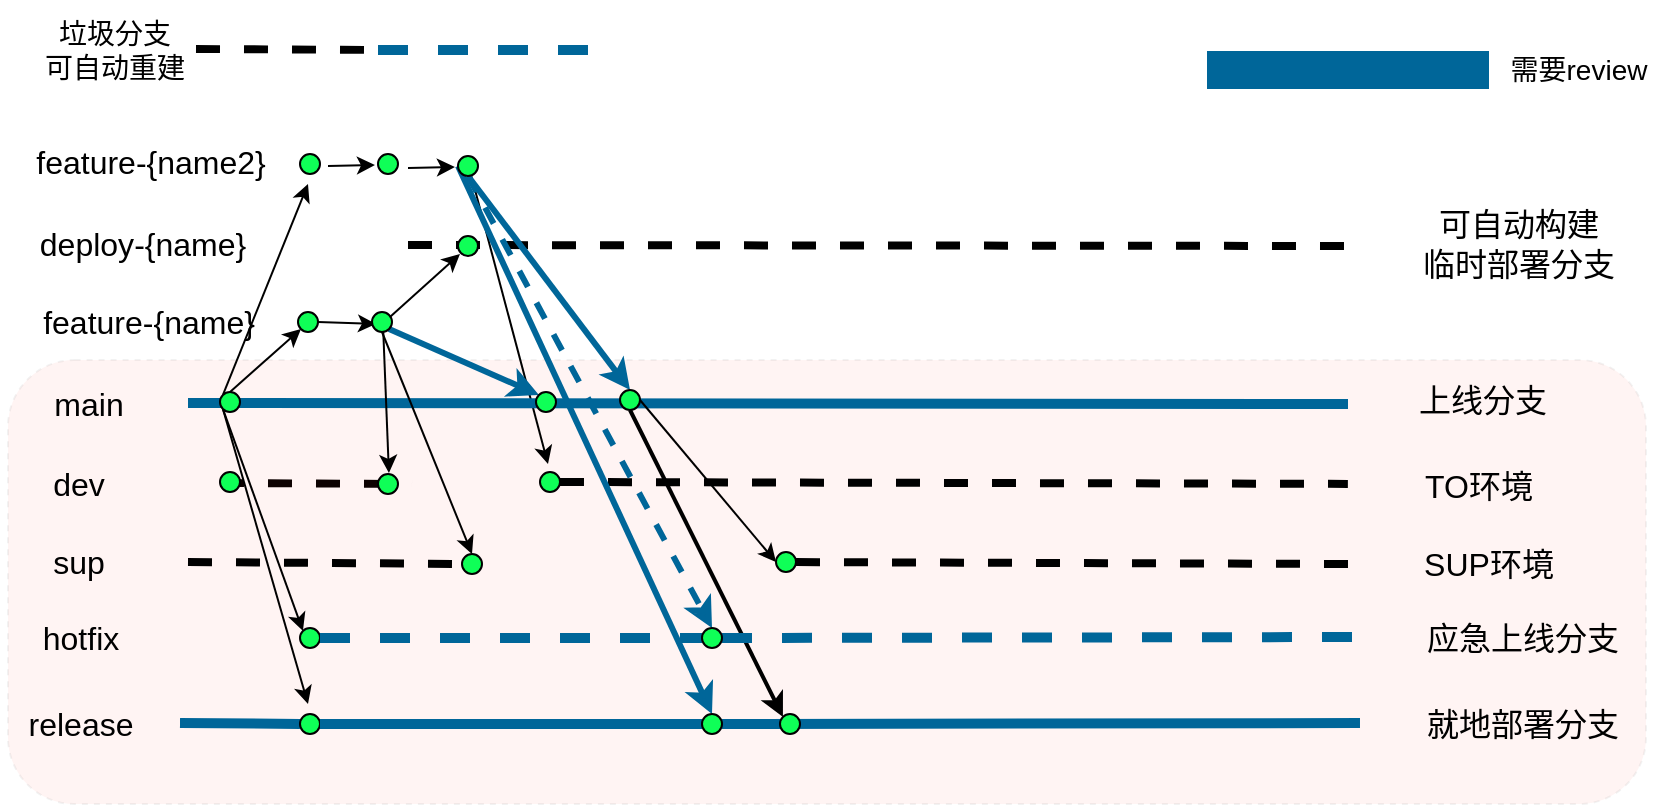 <mxfile version="24.6.4" type="github">
  <diagram name="第 1 页" id="3vjqmPdJ6XcVQOQbQPiu">
    <mxGraphModel dx="1050" dy="625" grid="1" gridSize="10" guides="1" tooltips="1" connect="1" arrows="1" fold="1" page="1" pageScale="1" pageWidth="827" pageHeight="1169" math="0" shadow="0">
      <root>
        <mxCell id="0" />
        <mxCell id="1" parent="0" />
        <mxCell id="nEc7aX5YMjohuwjWSmMP-112" value="" style="endArrow=none;html=1;rounded=0;strokeWidth=4;dashed=1;" edge="1" parent="1">
          <mxGeometry width="50" height="50" relative="1" as="geometry">
            <mxPoint x="116" y="479.5" as="sourcePoint" />
            <mxPoint x="212" y="480" as="targetPoint" />
          </mxGeometry>
        </mxCell>
        <mxCell id="nEc7aX5YMjohuwjWSmMP-77" value="" style="rounded=1;whiteSpace=wrap;html=1;dashed=1;fillColor=#FF3414;opacity=5;" vertex="1" parent="1">
          <mxGeometry x="10" y="418" width="819" height="222" as="geometry" />
        </mxCell>
        <mxCell id="nEc7aX5YMjohuwjWSmMP-102" style="rounded=0;orthogonalLoop=1;jettySize=auto;html=1;exitX=0.5;exitY=1;exitDx=0;exitDy=0;strokeWidth=2;entryX=0;entryY=0;entryDx=0;entryDy=0;" edge="1" parent="1" source="nEc7aX5YMjohuwjWSmMP-60" target="nEc7aX5YMjohuwjWSmMP-103">
          <mxGeometry relative="1" as="geometry">
            <mxPoint x="321" y="600" as="targetPoint" />
          </mxGeometry>
        </mxCell>
        <mxCell id="nEc7aX5YMjohuwjWSmMP-88" style="rounded=0;orthogonalLoop=1;jettySize=auto;html=1;exitX=0.5;exitY=0;exitDx=0;exitDy=0;" edge="1" parent="1">
          <mxGeometry relative="1" as="geometry">
            <mxPoint x="280" y="470" as="targetPoint" />
            <mxPoint x="239" y="316" as="sourcePoint" />
          </mxGeometry>
        </mxCell>
        <mxCell id="nEc7aX5YMjohuwjWSmMP-69" value="" style="endArrow=none;html=1;rounded=0;strokeWidth=4;dashed=1;" edge="1" parent="1">
          <mxGeometry width="50" height="50" relative="1" as="geometry">
            <mxPoint x="210" y="360.5" as="sourcePoint" />
            <mxPoint x="680" y="361" as="targetPoint" />
          </mxGeometry>
        </mxCell>
        <mxCell id="nEc7aX5YMjohuwjWSmMP-2" value="" style="endArrow=none;html=1;rounded=0;strokeColor=#006699;strokeWidth=5;" edge="1" parent="1">
          <mxGeometry width="50" height="50" relative="1" as="geometry">
            <mxPoint x="100" y="439.5" as="sourcePoint" />
            <mxPoint x="680" y="440" as="targetPoint" />
          </mxGeometry>
        </mxCell>
        <mxCell id="nEc7aX5YMjohuwjWSmMP-35" style="rounded=0;orthogonalLoop=1;jettySize=auto;html=1;exitX=1;exitY=0.5;exitDx=0;exitDy=0;entryX=0.5;entryY=1;entryDx=0;entryDy=0;" edge="1" parent="1" source="nEc7aX5YMjohuwjWSmMP-4">
          <mxGeometry relative="1" as="geometry">
            <mxPoint x="160.536" y="391.464" as="sourcePoint" />
            <mxPoint x="194" y="400" as="targetPoint" />
          </mxGeometry>
        </mxCell>
        <mxCell id="nEc7aX5YMjohuwjWSmMP-4" value="" style="ellipse;whiteSpace=wrap;html=1;aspect=fixed;fillColor=#0FFF57;" vertex="1" parent="1">
          <mxGeometry x="155" y="394" width="10" height="10" as="geometry" />
        </mxCell>
        <mxCell id="nEc7aX5YMjohuwjWSmMP-34" style="rounded=0;orthogonalLoop=1;jettySize=auto;html=1;exitX=0.5;exitY=0;exitDx=0;exitDy=0;entryX=0;entryY=1;entryDx=0;entryDy=0;" edge="1" parent="1" source="nEc7aX5YMjohuwjWSmMP-5" target="nEc7aX5YMjohuwjWSmMP-4">
          <mxGeometry relative="1" as="geometry" />
        </mxCell>
        <mxCell id="nEc7aX5YMjohuwjWSmMP-49" style="rounded=0;orthogonalLoop=1;jettySize=auto;html=1;exitX=0;exitY=1;exitDx=0;exitDy=0;entryX=0;entryY=0;entryDx=0;entryDy=0;" edge="1" parent="1" source="nEc7aX5YMjohuwjWSmMP-5" target="nEc7aX5YMjohuwjWSmMP-47">
          <mxGeometry relative="1" as="geometry" />
        </mxCell>
        <mxCell id="nEc7aX5YMjohuwjWSmMP-53" style="rounded=0;orthogonalLoop=1;jettySize=auto;html=1;exitX=0;exitY=0;exitDx=0;exitDy=0;" edge="1" parent="1" source="nEc7aX5YMjohuwjWSmMP-5">
          <mxGeometry relative="1" as="geometry">
            <mxPoint x="160" y="330" as="targetPoint" />
          </mxGeometry>
        </mxCell>
        <mxCell id="nEc7aX5YMjohuwjWSmMP-86" style="rounded=0;orthogonalLoop=1;jettySize=auto;html=1;exitX=0;exitY=1;exitDx=0;exitDy=0;" edge="1" parent="1" source="nEc7aX5YMjohuwjWSmMP-5">
          <mxGeometry relative="1" as="geometry">
            <mxPoint x="160" y="590" as="targetPoint" />
          </mxGeometry>
        </mxCell>
        <mxCell id="nEc7aX5YMjohuwjWSmMP-5" value="" style="ellipse;whiteSpace=wrap;html=1;aspect=fixed;fillColor=#0FFF57;" vertex="1" parent="1">
          <mxGeometry x="116" y="434" width="10" height="10" as="geometry" />
        </mxCell>
        <mxCell id="nEc7aX5YMjohuwjWSmMP-7" value="main" style="text;html=1;align=center;verticalAlign=middle;resizable=0;points=[];autosize=1;strokeColor=none;fillColor=none;fontSize=16;" vertex="1" parent="1">
          <mxGeometry x="20" y="425" width="60" height="30" as="geometry" />
        </mxCell>
        <mxCell id="nEc7aX5YMjohuwjWSmMP-8" value="feature-{name}" style="text;html=1;align=center;verticalAlign=middle;resizable=0;points=[];autosize=1;strokeColor=none;fillColor=none;fontSize=16;" vertex="1" parent="1">
          <mxGeometry x="15" y="384" width="130" height="30" as="geometry" />
        </mxCell>
        <mxCell id="nEc7aX5YMjohuwjWSmMP-11" value="dev" style="text;html=1;align=center;verticalAlign=middle;resizable=0;points=[];autosize=1;strokeColor=none;fillColor=none;fontSize=16;" vertex="1" parent="1">
          <mxGeometry x="20" y="465" width="50" height="30" as="geometry" />
        </mxCell>
        <mxCell id="nEc7aX5YMjohuwjWSmMP-15" value="" style="endArrow=none;html=1;rounded=0;strokeWidth=4;dashed=1;entryX=0.818;entryY=0.279;entryDx=0;entryDy=0;entryPerimeter=0;exitX=1;exitY=0.5;exitDx=0;exitDy=0;" edge="1" parent="1" source="nEc7aX5YMjohuwjWSmMP-89" target="nEc7aX5YMjohuwjWSmMP-77">
          <mxGeometry width="50" height="50" relative="1" as="geometry">
            <mxPoint x="117.0" y="479.009" as="sourcePoint" />
            <mxPoint x="610" y="480" as="targetPoint" />
          </mxGeometry>
        </mxCell>
        <mxCell id="nEc7aX5YMjohuwjWSmMP-19" value="sup" style="text;html=1;align=center;verticalAlign=middle;resizable=0;points=[];autosize=1;strokeColor=none;fillColor=none;fontSize=16;" vertex="1" parent="1">
          <mxGeometry x="20" y="504" width="50" height="30" as="geometry" />
        </mxCell>
        <mxCell id="nEc7aX5YMjohuwjWSmMP-20" value="" style="endArrow=none;html=1;rounded=0;strokeWidth=4;dashed=1;" edge="1" parent="1" source="nEc7aX5YMjohuwjWSmMP-92">
          <mxGeometry width="50" height="50" relative="1" as="geometry">
            <mxPoint x="100" y="519" as="sourcePoint" />
            <mxPoint x="680" y="520" as="targetPoint" />
          </mxGeometry>
        </mxCell>
        <mxCell id="nEc7aX5YMjohuwjWSmMP-25" style="rounded=0;orthogonalLoop=1;jettySize=auto;html=1;exitX=0.5;exitY=1;exitDx=0;exitDy=0;entryX=0.5;entryY=0;entryDx=0;entryDy=0;" edge="1" parent="1" source="nEc7aX5YMjohuwjWSmMP-21" target="nEc7aX5YMjohuwjWSmMP-30">
          <mxGeometry relative="1" as="geometry">
            <mxPoint x="242" y="520" as="targetPoint" />
          </mxGeometry>
        </mxCell>
        <mxCell id="nEc7aX5YMjohuwjWSmMP-36" style="rounded=0;orthogonalLoop=1;jettySize=auto;html=1;exitX=0;exitY=1;exitDx=0;exitDy=0;entryX=0;entryY=0;entryDx=0;entryDy=0;" edge="1" parent="1">
          <mxGeometry relative="1" as="geometry">
            <mxPoint x="197.464" y="399.536" as="sourcePoint" />
            <mxPoint x="200.464" y="474.464" as="targetPoint" />
          </mxGeometry>
        </mxCell>
        <mxCell id="nEc7aX5YMjohuwjWSmMP-38" style="rounded=0;orthogonalLoop=1;jettySize=auto;html=1;exitX=1;exitY=1;exitDx=0;exitDy=0;entryX=0;entryY=0;entryDx=0;entryDy=0;strokeColor=#006699;strokeWidth=3;" edge="1" parent="1" source="nEc7aX5YMjohuwjWSmMP-21" target="nEc7aX5YMjohuwjWSmMP-37">
          <mxGeometry relative="1" as="geometry">
            <mxPoint x="195" y="383" as="sourcePoint" />
            <mxPoint x="238" y="433" as="targetPoint" />
          </mxGeometry>
        </mxCell>
        <mxCell id="nEc7aX5YMjohuwjWSmMP-40" style="rounded=0;orthogonalLoop=1;jettySize=auto;html=1;exitX=1;exitY=0;exitDx=0;exitDy=0;" edge="1" parent="1">
          <mxGeometry relative="1" as="geometry">
            <mxPoint x="236" y="365" as="targetPoint" />
            <mxPoint x="196.536" y="400.464" as="sourcePoint" />
          </mxGeometry>
        </mxCell>
        <mxCell id="nEc7aX5YMjohuwjWSmMP-21" value="" style="ellipse;whiteSpace=wrap;html=1;aspect=fixed;fillColor=#0FFF57;" vertex="1" parent="1">
          <mxGeometry x="192" y="394" width="10" height="10" as="geometry" />
        </mxCell>
        <mxCell id="nEc7aX5YMjohuwjWSmMP-26" value="" style="ellipse;whiteSpace=wrap;html=1;aspect=fixed;fillColor=#0FFF57;" vertex="1" parent="1">
          <mxGeometry x="195" y="475" width="10" height="10" as="geometry" />
        </mxCell>
        <mxCell id="nEc7aX5YMjohuwjWSmMP-30" value="" style="ellipse;whiteSpace=wrap;html=1;aspect=fixed;fillColor=#0FFF57;" vertex="1" parent="1">
          <mxGeometry x="237" y="515" width="10" height="10" as="geometry" />
        </mxCell>
        <mxCell id="nEc7aX5YMjohuwjWSmMP-37" value="" style="ellipse;whiteSpace=wrap;html=1;aspect=fixed;fillColor=#0FFF57;" vertex="1" parent="1">
          <mxGeometry x="274" y="434" width="10" height="10" as="geometry" />
        </mxCell>
        <mxCell id="nEc7aX5YMjohuwjWSmMP-39" value="deploy&lt;span style=&quot;background-color: initial;&quot;&gt;-{name}&lt;/span&gt;" style="text;html=1;align=center;verticalAlign=middle;resizable=0;points=[];autosize=1;strokeColor=none;fillColor=none;fontSize=16;" vertex="1" parent="1">
          <mxGeometry x="12" y="345" width="130" height="30" as="geometry" />
        </mxCell>
        <mxCell id="nEc7aX5YMjohuwjWSmMP-41" value="" style="ellipse;whiteSpace=wrap;html=1;aspect=fixed;fillColor=#0FFF57;" vertex="1" parent="1">
          <mxGeometry x="235" y="356" width="10" height="10" as="geometry" />
        </mxCell>
        <mxCell id="nEc7aX5YMjohuwjWSmMP-43" value="" style="endArrow=none;html=1;rounded=0;strokeColor=#006699;strokeWidth=5;dashed=1;" edge="1" parent="1" source="nEc7aX5YMjohuwjWSmMP-66">
          <mxGeometry width="50" height="50" relative="1" as="geometry">
            <mxPoint x="96" y="556.5" as="sourcePoint" />
            <mxPoint x="686" y="556.5" as="targetPoint" />
          </mxGeometry>
        </mxCell>
        <mxCell id="nEc7aX5YMjohuwjWSmMP-44" value="hotfix" style="text;html=1;align=center;verticalAlign=middle;resizable=0;points=[];autosize=1;strokeColor=none;fillColor=none;fontSize=16;" vertex="1" parent="1">
          <mxGeometry x="16" y="542" width="60" height="30" as="geometry" />
        </mxCell>
        <mxCell id="nEc7aX5YMjohuwjWSmMP-47" value="" style="ellipse;whiteSpace=wrap;html=1;aspect=fixed;fillColor=#0FFF57;" vertex="1" parent="1">
          <mxGeometry x="156" y="552" width="10" height="10" as="geometry" />
        </mxCell>
        <mxCell id="nEc7aX5YMjohuwjWSmMP-50" value="feature-{name2}" style="text;html=1;align=center;verticalAlign=middle;resizable=0;points=[];autosize=1;strokeColor=none;fillColor=none;fontSize=16;" vertex="1" parent="1">
          <mxGeometry x="11" y="304" width="140" height="30" as="geometry" />
        </mxCell>
        <mxCell id="nEc7aX5YMjohuwjWSmMP-56" style="rounded=0;orthogonalLoop=1;jettySize=auto;html=1;entryX=0;entryY=1;entryDx=0;entryDy=0;" edge="1" parent="1">
          <mxGeometry relative="1" as="geometry">
            <mxPoint x="170" y="321" as="sourcePoint" />
            <mxPoint x="193.464" y="320.536" as="targetPoint" />
          </mxGeometry>
        </mxCell>
        <mxCell id="nEc7aX5YMjohuwjWSmMP-52" value="" style="ellipse;whiteSpace=wrap;html=1;aspect=fixed;fillColor=#0FFF57;" vertex="1" parent="1">
          <mxGeometry x="156" y="315" width="10" height="10" as="geometry" />
        </mxCell>
        <mxCell id="nEc7aX5YMjohuwjWSmMP-54" value="" style="ellipse;whiteSpace=wrap;html=1;aspect=fixed;fillColor=#0FFF57;" vertex="1" parent="1">
          <mxGeometry x="195" y="315" width="10" height="10" as="geometry" />
        </mxCell>
        <mxCell id="nEc7aX5YMjohuwjWSmMP-57" style="rounded=0;orthogonalLoop=1;jettySize=auto;html=1;entryX=0;entryY=1;entryDx=0;entryDy=0;" edge="1" parent="1">
          <mxGeometry relative="1" as="geometry">
            <mxPoint x="210" y="322" as="sourcePoint" />
            <mxPoint x="233.464" y="321.536" as="targetPoint" />
          </mxGeometry>
        </mxCell>
        <mxCell id="nEc7aX5YMjohuwjWSmMP-63" style="rounded=0;orthogonalLoop=1;jettySize=auto;html=1;exitX=0.5;exitY=1;exitDx=0;exitDy=0;entryX=0.5;entryY=0;entryDx=0;entryDy=0;strokeWidth=3;strokeColor=#006699;" edge="1" parent="1" source="nEc7aX5YMjohuwjWSmMP-58" target="nEc7aX5YMjohuwjWSmMP-60">
          <mxGeometry relative="1" as="geometry" />
        </mxCell>
        <mxCell id="nEc7aX5YMjohuwjWSmMP-68" style="rounded=0;orthogonalLoop=1;jettySize=auto;html=1;exitX=0.5;exitY=1;exitDx=0;exitDy=0;entryX=0.5;entryY=0;entryDx=0;entryDy=0;strokeWidth=3;strokeColor=#006699;dashed=1;" edge="1" parent="1" source="nEc7aX5YMjohuwjWSmMP-58" target="nEc7aX5YMjohuwjWSmMP-66">
          <mxGeometry relative="1" as="geometry" />
        </mxCell>
        <mxCell id="nEc7aX5YMjohuwjWSmMP-85" style="rounded=0;orthogonalLoop=1;jettySize=auto;html=1;exitX=0;exitY=0.5;exitDx=0;exitDy=0;entryX=0.5;entryY=0;entryDx=0;entryDy=0;strokeWidth=3;strokeColor=#006699;" edge="1" parent="1" source="nEc7aX5YMjohuwjWSmMP-58" target="nEc7aX5YMjohuwjWSmMP-83">
          <mxGeometry relative="1" as="geometry" />
        </mxCell>
        <mxCell id="nEc7aX5YMjohuwjWSmMP-58" value="" style="ellipse;whiteSpace=wrap;html=1;aspect=fixed;fillColor=#0FFF57;" vertex="1" parent="1">
          <mxGeometry x="235" y="316" width="10" height="10" as="geometry" />
        </mxCell>
        <mxCell id="nEc7aX5YMjohuwjWSmMP-113" style="rounded=0;orthogonalLoop=1;jettySize=auto;html=1;exitX=1;exitY=0.5;exitDx=0;exitDy=0;entryX=0;entryY=0.5;entryDx=0;entryDy=0;" edge="1" parent="1" source="nEc7aX5YMjohuwjWSmMP-60" target="nEc7aX5YMjohuwjWSmMP-92">
          <mxGeometry relative="1" as="geometry" />
        </mxCell>
        <mxCell id="nEc7aX5YMjohuwjWSmMP-60" value="" style="ellipse;whiteSpace=wrap;html=1;aspect=fixed;fillColor=#0FFF57;" vertex="1" parent="1">
          <mxGeometry x="316" y="433" width="10" height="10" as="geometry" />
        </mxCell>
        <mxCell id="nEc7aX5YMjohuwjWSmMP-67" value="" style="endArrow=none;html=1;rounded=0;strokeColor=#006699;strokeWidth=5;dashed=1;" edge="1" parent="1" source="nEc7aX5YMjohuwjWSmMP-47" target="nEc7aX5YMjohuwjWSmMP-66">
          <mxGeometry width="50" height="50" relative="1" as="geometry">
            <mxPoint x="166" y="557" as="sourcePoint" />
            <mxPoint x="686" y="556.5" as="targetPoint" />
          </mxGeometry>
        </mxCell>
        <mxCell id="nEc7aX5YMjohuwjWSmMP-66" value="" style="ellipse;whiteSpace=wrap;html=1;aspect=fixed;fillColor=#0FFF57;" vertex="1" parent="1">
          <mxGeometry x="357" y="552" width="10" height="10" as="geometry" />
        </mxCell>
        <mxCell id="nEc7aX5YMjohuwjWSmMP-71" value="TO环境" style="text;html=1;align=center;verticalAlign=middle;resizable=0;points=[];autosize=1;strokeColor=none;fillColor=none;fontSize=16;" vertex="1" parent="1">
          <mxGeometry x="705" y="466" width="80" height="30" as="geometry" />
        </mxCell>
        <mxCell id="nEc7aX5YMjohuwjWSmMP-72" value="SUP环境" style="text;html=1;align=center;verticalAlign=middle;resizable=0;points=[];autosize=1;strokeColor=none;fillColor=none;fontSize=16;" vertex="1" parent="1">
          <mxGeometry x="705" y="505" width="90" height="30" as="geometry" />
        </mxCell>
        <mxCell id="nEc7aX5YMjohuwjWSmMP-73" value="可自动构建&lt;div&gt;临时部署分支&lt;/div&gt;" style="text;html=1;align=center;verticalAlign=middle;resizable=0;points=[];autosize=1;strokeColor=none;fillColor=none;fontSize=16;" vertex="1" parent="1">
          <mxGeometry x="705" y="335" width="120" height="50" as="geometry" />
        </mxCell>
        <mxCell id="nEc7aX5YMjohuwjWSmMP-74" value="应急上线分支" style="text;html=1;align=center;verticalAlign=middle;resizable=0;points=[];autosize=1;strokeColor=none;fillColor=none;fontSize=16;" vertex="1" parent="1">
          <mxGeometry x="707" y="542" width="120" height="30" as="geometry" />
        </mxCell>
        <mxCell id="nEc7aX5YMjohuwjWSmMP-75" value="上线分支" style="text;html=1;align=center;verticalAlign=middle;resizable=0;points=[];autosize=1;strokeColor=none;fillColor=none;fontSize=16;" vertex="1" parent="1">
          <mxGeometry x="702" y="423" width="90" height="30" as="geometry" />
        </mxCell>
        <mxCell id="nEc7aX5YMjohuwjWSmMP-78" value="" style="endArrow=none;html=1;rounded=0;strokeColor=#006699;strokeWidth=5;" edge="1" parent="1" source="nEc7aX5YMjohuwjWSmMP-83">
          <mxGeometry width="50" height="50" relative="1" as="geometry">
            <mxPoint x="96" y="599.5" as="sourcePoint" />
            <mxPoint x="686" y="599.5" as="targetPoint" />
          </mxGeometry>
        </mxCell>
        <mxCell id="nEc7aX5YMjohuwjWSmMP-79" value="release" style="text;html=1;align=center;verticalAlign=middle;resizable=0;points=[];autosize=1;strokeColor=none;fillColor=none;fontSize=16;" vertex="1" parent="1">
          <mxGeometry x="6" y="585" width="80" height="30" as="geometry" />
        </mxCell>
        <mxCell id="nEc7aX5YMjohuwjWSmMP-80" value="" style="endArrow=none;html=1;rounded=0;strokeColor=#006699;strokeWidth=5;" edge="1" parent="1" target="nEc7aX5YMjohuwjWSmMP-81">
          <mxGeometry width="50" height="50" relative="1" as="geometry">
            <mxPoint x="96" y="599.5" as="sourcePoint" />
            <mxPoint x="686" y="599.5" as="targetPoint" />
          </mxGeometry>
        </mxCell>
        <mxCell id="nEc7aX5YMjohuwjWSmMP-81" value="" style="ellipse;whiteSpace=wrap;html=1;aspect=fixed;fillColor=#0FFF57;" vertex="1" parent="1">
          <mxGeometry x="156" y="595" width="10" height="10" as="geometry" />
        </mxCell>
        <mxCell id="nEc7aX5YMjohuwjWSmMP-82" value="" style="endArrow=none;html=1;rounded=0;strokeColor=#006699;strokeWidth=5;" edge="1" parent="1" source="nEc7aX5YMjohuwjWSmMP-81" target="nEc7aX5YMjohuwjWSmMP-83">
          <mxGeometry width="50" height="50" relative="1" as="geometry">
            <mxPoint x="166" y="600" as="sourcePoint" />
            <mxPoint x="686" y="599.5" as="targetPoint" />
          </mxGeometry>
        </mxCell>
        <mxCell id="nEc7aX5YMjohuwjWSmMP-83" value="" style="ellipse;whiteSpace=wrap;html=1;aspect=fixed;fillColor=#0FFF57;" vertex="1" parent="1">
          <mxGeometry x="357" y="595" width="10" height="10" as="geometry" />
        </mxCell>
        <mxCell id="nEc7aX5YMjohuwjWSmMP-84" value="就地部署分支" style="text;html=1;align=center;verticalAlign=middle;resizable=0;points=[];autosize=1;strokeColor=none;fillColor=none;fontSize=16;" vertex="1" parent="1">
          <mxGeometry x="707" y="585" width="120" height="30" as="geometry" />
        </mxCell>
        <mxCell id="nEc7aX5YMjohuwjWSmMP-89" value="" style="ellipse;whiteSpace=wrap;html=1;aspect=fixed;fillColor=#0FFF57;" vertex="1" parent="1">
          <mxGeometry x="276" y="474" width="10" height="10" as="geometry" />
        </mxCell>
        <mxCell id="nEc7aX5YMjohuwjWSmMP-93" value="" style="endArrow=none;html=1;rounded=0;strokeWidth=4;dashed=1;" edge="1" parent="1">
          <mxGeometry width="50" height="50" relative="1" as="geometry">
            <mxPoint x="100" y="519" as="sourcePoint" />
            <mxPoint x="240" y="520" as="targetPoint" />
          </mxGeometry>
        </mxCell>
        <mxCell id="nEc7aX5YMjohuwjWSmMP-92" value="" style="ellipse;whiteSpace=wrap;html=1;aspect=fixed;fillColor=#0FFF57;" vertex="1" parent="1">
          <mxGeometry x="394" y="514" width="10" height="10" as="geometry" />
        </mxCell>
        <mxCell id="nEc7aX5YMjohuwjWSmMP-96" value="" style="ellipse;whiteSpace=wrap;html=1;aspect=fixed;fillColor=#0FFF57;" vertex="1" parent="1">
          <mxGeometry x="116" y="474" width="10" height="10" as="geometry" />
        </mxCell>
        <mxCell id="nEc7aX5YMjohuwjWSmMP-101" value="&lt;font style=&quot;font-size: 14px;&quot;&gt;垃圾分支&lt;br&gt;可自动重建&lt;/font&gt;" style="text;html=1;align=center;verticalAlign=middle;resizable=0;points=[];autosize=1;strokeColor=none;fillColor=none;" vertex="1" parent="1">
          <mxGeometry x="18" y="238" width="90" height="50" as="geometry" />
        </mxCell>
        <mxCell id="nEc7aX5YMjohuwjWSmMP-103" value="" style="ellipse;whiteSpace=wrap;html=1;aspect=fixed;fillColor=#0FFF57;" vertex="1" parent="1">
          <mxGeometry x="396" y="595" width="10" height="10" as="geometry" />
        </mxCell>
        <mxCell id="nEc7aX5YMjohuwjWSmMP-107" value="" style="endArrow=none;html=1;rounded=0;strokeWidth=4;dashed=1;" edge="1" parent="1">
          <mxGeometry width="50" height="50" relative="1" as="geometry">
            <mxPoint x="104" y="262.5" as="sourcePoint" />
            <mxPoint x="200" y="263" as="targetPoint" />
          </mxGeometry>
        </mxCell>
        <mxCell id="nEc7aX5YMjohuwjWSmMP-108" value="" style="endArrow=none;html=1;rounded=0;strokeColor=#006699;strokeWidth=5;dashed=1;" edge="1" parent="1">
          <mxGeometry width="50" height="50" relative="1" as="geometry">
            <mxPoint x="195" y="263" as="sourcePoint" />
            <mxPoint x="300" y="263" as="targetPoint" />
          </mxGeometry>
        </mxCell>
        <mxCell id="nEc7aX5YMjohuwjWSmMP-109" value="" style="rounded=0;whiteSpace=wrap;html=1;strokeColor=#006699;fillColor=#006699;" vertex="1" parent="1">
          <mxGeometry x="610" y="264" width="140" height="18" as="geometry" />
        </mxCell>
        <mxCell id="nEc7aX5YMjohuwjWSmMP-110" value="&lt;span style=&quot;font-size: 14px;&quot;&gt;需要review&lt;/span&gt;" style="text;html=1;align=center;verticalAlign=middle;resizable=0;points=[];autosize=1;strokeColor=none;fillColor=none;" vertex="1" parent="1">
          <mxGeometry x="750" y="258" width="90" height="30" as="geometry" />
        </mxCell>
      </root>
    </mxGraphModel>
  </diagram>
</mxfile>
